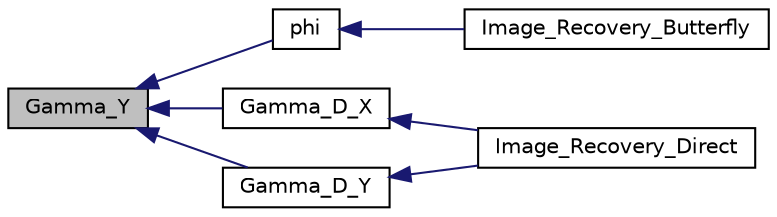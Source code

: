 digraph "Gamma_Y"
{
  edge [fontname="Helvetica",fontsize="10",labelfontname="Helvetica",labelfontsize="10"];
  node [fontname="Helvetica",fontsize="10",shape=record];
  rankdir="LR";
  Node13 [label="Gamma_Y",height=0.2,width=0.4,color="black", fillcolor="grey75", style="filled", fontcolor="black"];
  Node13 -> Node14 [dir="back",color="midnightblue",fontsize="10",style="solid",fontname="Helvetica"];
  Node14 [label="phi",height=0.2,width=0.4,color="black", fillcolor="white", style="filled",URL="$_target___generator_2_prototypes_8h.html#a748e17292f693395243fe998c44ed79f"];
  Node14 -> Node15 [dir="back",color="midnightblue",fontsize="10",style="solid",fontname="Helvetica"];
  Node15 [label="Image_Recovery_Butterfly",height=0.2,width=0.4,color="black", fillcolor="white", style="filled",URL="$_image___recovery_8h.html#a8f37a34ded6bb41f2a734c1218ef0dc7"];
  Node13 -> Node16 [dir="back",color="midnightblue",fontsize="10",style="solid",fontname="Helvetica"];
  Node16 [label="Gamma_D_X",height=0.2,width=0.4,color="black", fillcolor="white", style="filled",URL="$_target___generator_2_prototypes_8h.html#ab10ccfd523ca128057e75d95bd0897e6"];
  Node16 -> Node17 [dir="back",color="midnightblue",fontsize="10",style="solid",fontname="Helvetica"];
  Node17 [label="Image_Recovery_Direct",height=0.2,width=0.4,color="black", fillcolor="white", style="filled",URL="$_image___recovery_8h.html#a15a2b54cb9d8aa4d5abd90802b1bc34c"];
  Node13 -> Node18 [dir="back",color="midnightblue",fontsize="10",style="solid",fontname="Helvetica"];
  Node18 [label="Gamma_D_Y",height=0.2,width=0.4,color="black", fillcolor="white", style="filled",URL="$_target___generator_2_prototypes_8h.html#a565266436efe544e627ee991647892ce"];
  Node18 -> Node17 [dir="back",color="midnightblue",fontsize="10",style="solid",fontname="Helvetica"];
}
